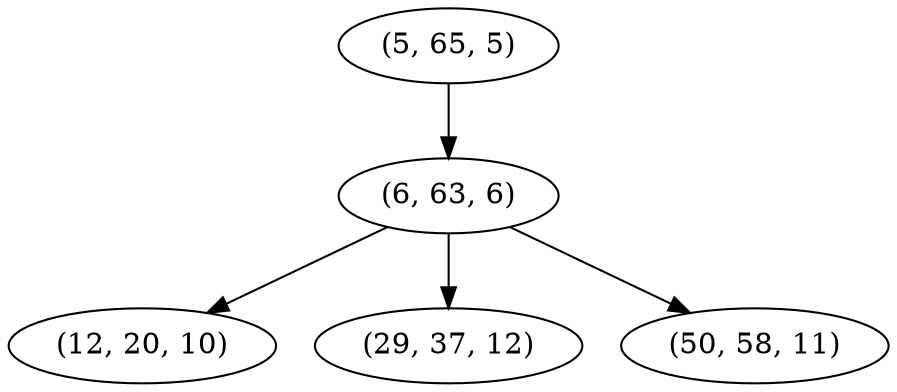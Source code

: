 digraph tree {
    "(5, 65, 5)";
    "(6, 63, 6)";
    "(12, 20, 10)";
    "(29, 37, 12)";
    "(50, 58, 11)";
    "(5, 65, 5)" -> "(6, 63, 6)";
    "(6, 63, 6)" -> "(12, 20, 10)";
    "(6, 63, 6)" -> "(29, 37, 12)";
    "(6, 63, 6)" -> "(50, 58, 11)";
}
